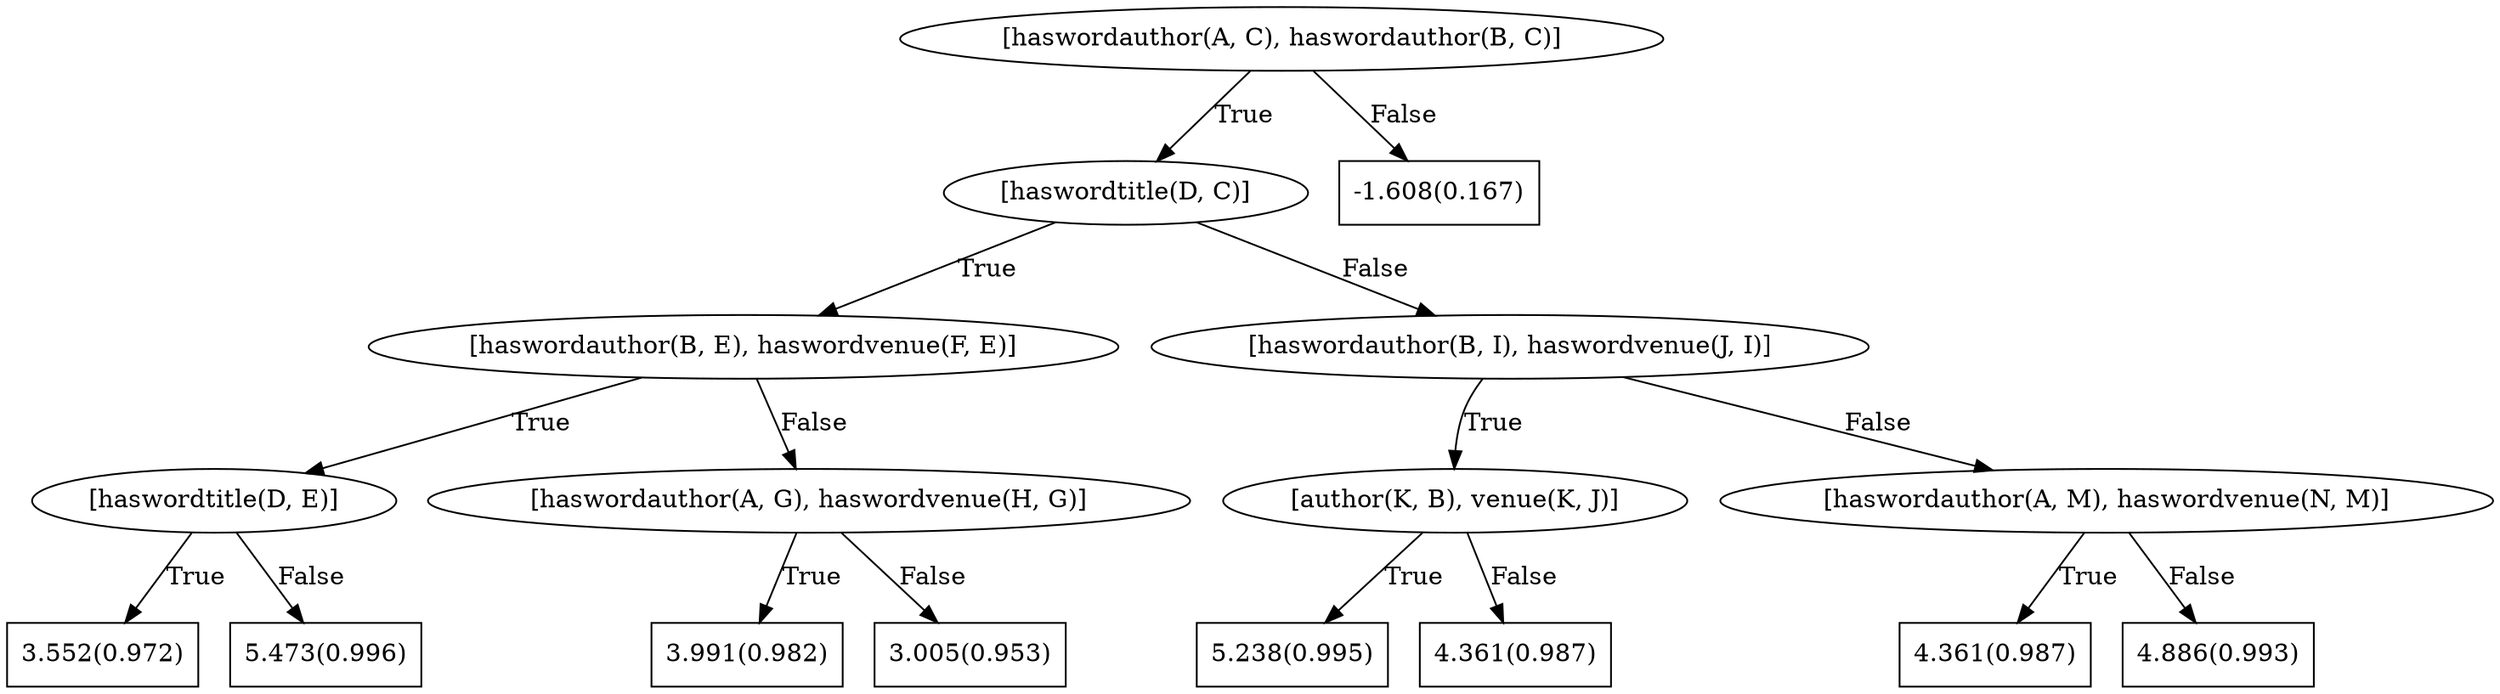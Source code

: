 digraph G{ 
1[label = "[haswordauthor(A, C), haswordauthor(B, C)]"];
1 -> 2[label="True"];
1 -> 3[label="False"];
2[label = "[haswordtitle(D, C)]"];
2 -> 4[label="True"];
2 -> 5[label="False"];
4[label = "[haswordauthor(B, E), haswordvenue(F, E)]"];
4 -> 6[label="True"];
4 -> 7[label="False"];
6[label = "[haswordtitle(D, E)]"];
6 -> 8[label="True"];
6 -> 9[label="False"];
8[shape = box,label = "3.552(0.972)"];
9[shape = box,label = "5.473(0.996)"];
7[label = "[haswordauthor(A, G), haswordvenue(H, G)]"];
7 -> 10[label="True"];
7 -> 11[label="False"];
10[shape = box,label = "3.991(0.982)"];
11[shape = box,label = "3.005(0.953)"];
5[label = "[haswordauthor(B, I), haswordvenue(J, I)]"];
5 -> 12[label="True"];
5 -> 13[label="False"];
12[label = "[author(K, B), venue(K, J)]"];
12 -> 14[label="True"];
12 -> 15[label="False"];
14[shape = box,label = "5.238(0.995)"];
15[shape = box,label = "4.361(0.987)"];
13[label = "[haswordauthor(A, M), haswordvenue(N, M)]"];
13 -> 16[label="True"];
13 -> 17[label="False"];
16[shape = box,label = "4.361(0.987)"];
17[shape = box,label = "4.886(0.993)"];
3[shape = box,label = "-1.608(0.167)"];
}
